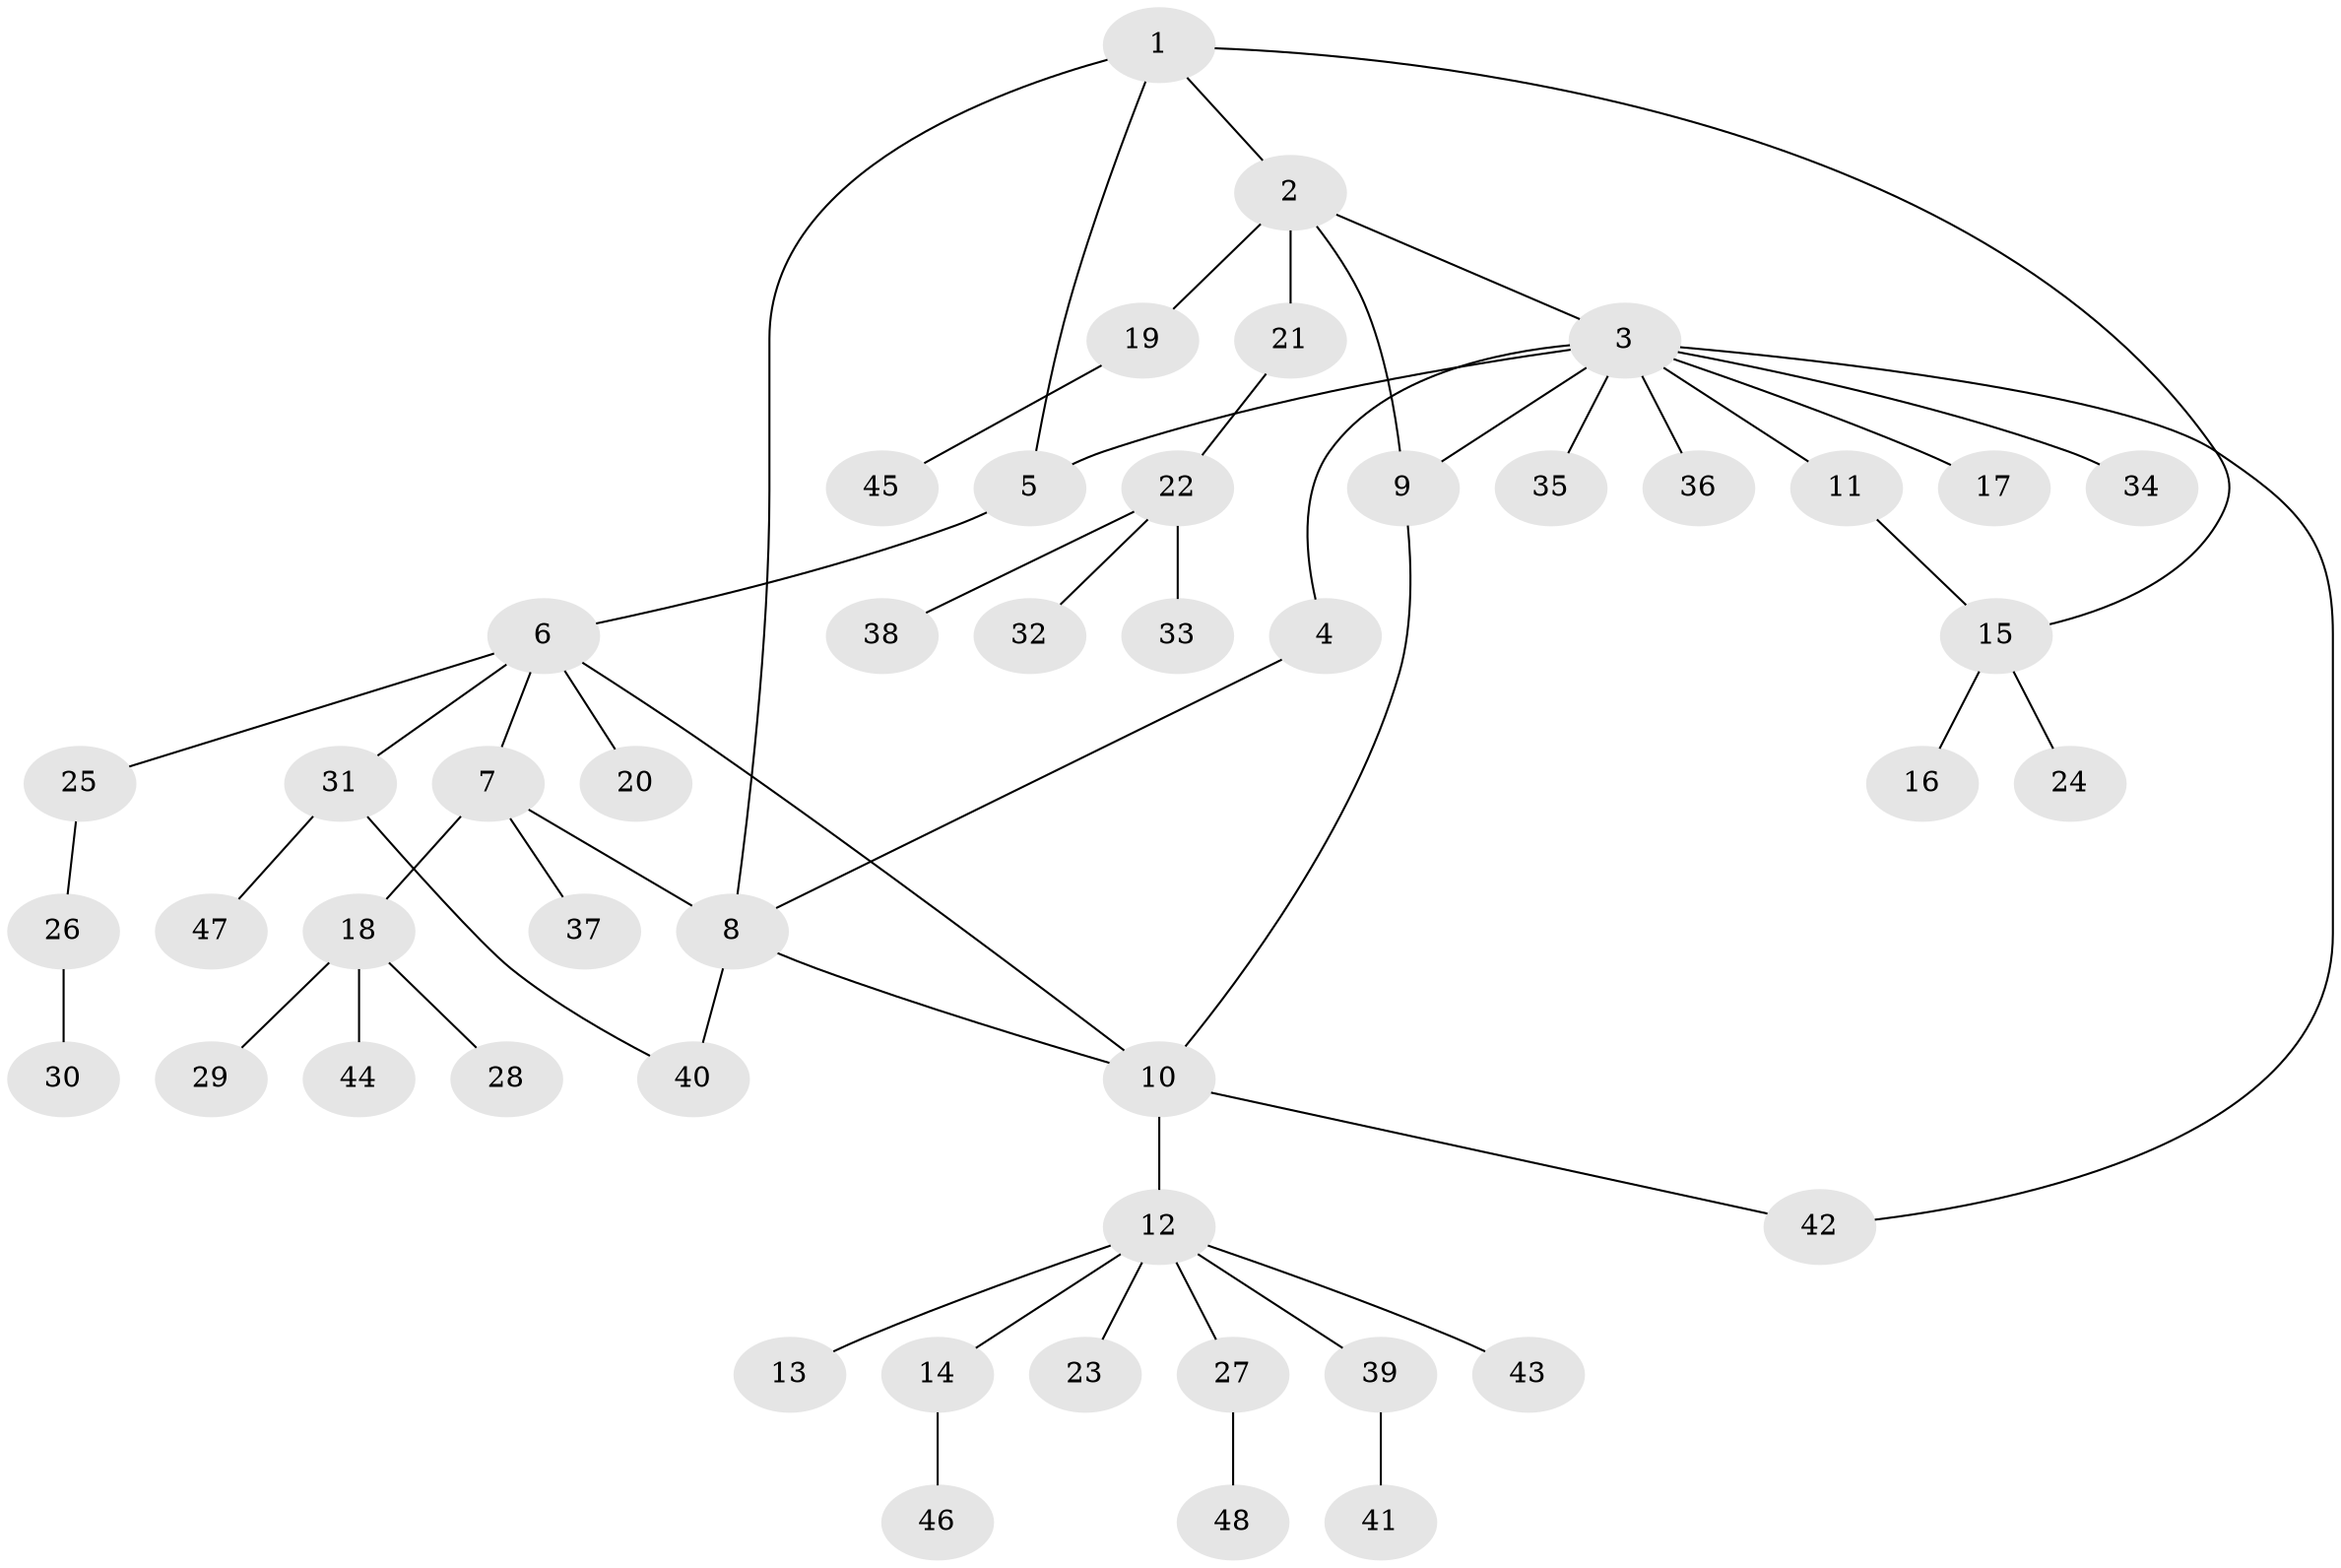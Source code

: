 // coarse degree distribution, {4: 0.02857142857142857, 5: 0.11428571428571428, 9: 0.02857142857142857, 2: 0.2, 3: 0.17142857142857143, 6: 0.02857142857142857, 1: 0.42857142857142855}
// Generated by graph-tools (version 1.1) at 2025/52/03/04/25 22:52:26]
// undirected, 48 vertices, 56 edges
graph export_dot {
  node [color=gray90,style=filled];
  1;
  2;
  3;
  4;
  5;
  6;
  7;
  8;
  9;
  10;
  11;
  12;
  13;
  14;
  15;
  16;
  17;
  18;
  19;
  20;
  21;
  22;
  23;
  24;
  25;
  26;
  27;
  28;
  29;
  30;
  31;
  32;
  33;
  34;
  35;
  36;
  37;
  38;
  39;
  40;
  41;
  42;
  43;
  44;
  45;
  46;
  47;
  48;
  1 -- 2;
  1 -- 5;
  1 -- 8;
  1 -- 15;
  2 -- 3;
  2 -- 9;
  2 -- 19;
  2 -- 21;
  3 -- 4;
  3 -- 5;
  3 -- 9;
  3 -- 11;
  3 -- 17;
  3 -- 34;
  3 -- 35;
  3 -- 36;
  3 -- 42;
  4 -- 8;
  5 -- 6;
  6 -- 7;
  6 -- 10;
  6 -- 20;
  6 -- 25;
  6 -- 31;
  7 -- 8;
  7 -- 18;
  7 -- 37;
  8 -- 10;
  8 -- 40;
  9 -- 10;
  10 -- 12;
  10 -- 42;
  11 -- 15;
  12 -- 13;
  12 -- 14;
  12 -- 23;
  12 -- 27;
  12 -- 39;
  12 -- 43;
  14 -- 46;
  15 -- 16;
  15 -- 24;
  18 -- 28;
  18 -- 29;
  18 -- 44;
  19 -- 45;
  21 -- 22;
  22 -- 32;
  22 -- 33;
  22 -- 38;
  25 -- 26;
  26 -- 30;
  27 -- 48;
  31 -- 40;
  31 -- 47;
  39 -- 41;
}
